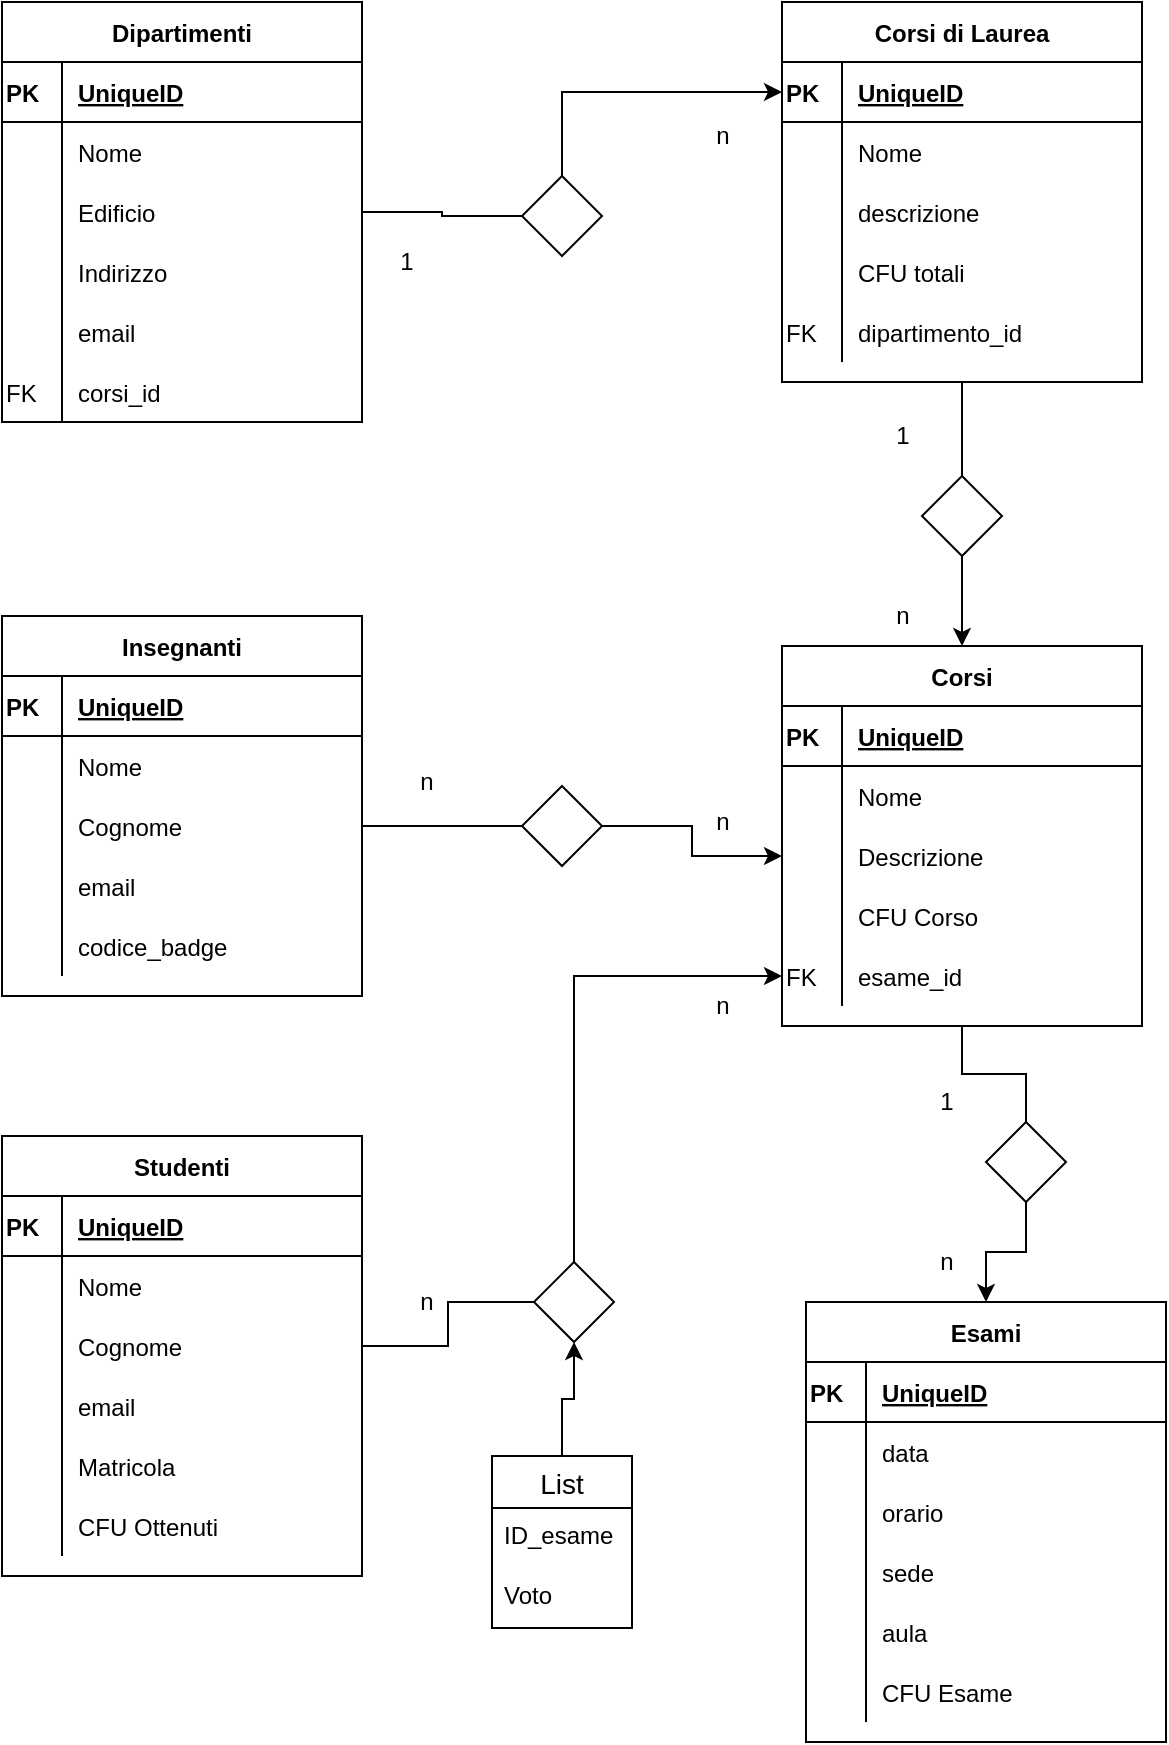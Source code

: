 <mxfile version="15.4.0" type="device"><diagram id="YPy-_Wy7DByxVDOPepWp" name="Pagina-1"><mxGraphModel dx="1422" dy="815" grid="1" gridSize="10" guides="1" tooltips="1" connect="1" arrows="1" fold="1" page="1" pageScale="1" pageWidth="827" pageHeight="1169" math="0" shadow="0"><root><mxCell id="0"/><mxCell id="1" parent="0"/><mxCell id="xw1YEnxj69pUtp722cpW-2" value="Dipartimenti" style="shape=table;startSize=30;container=1;collapsible=1;childLayout=tableLayout;fixedRows=1;rowLines=0;fontStyle=1;align=center;resizeLast=1;" parent="1" vertex="1"><mxGeometry x="128" y="160" width="180" height="210" as="geometry"/></mxCell><mxCell id="xw1YEnxj69pUtp722cpW-3" value="" style="shape=partialRectangle;collapsible=0;dropTarget=0;pointerEvents=0;fillColor=none;top=0;left=0;bottom=1;right=0;points=[[0,0.5],[1,0.5]];portConstraint=eastwest;align=left;" parent="xw1YEnxj69pUtp722cpW-2" vertex="1"><mxGeometry y="30" width="180" height="30" as="geometry"/></mxCell><mxCell id="xw1YEnxj69pUtp722cpW-4" value="PK" style="shape=partialRectangle;connectable=0;fillColor=none;top=0;left=0;bottom=0;right=0;fontStyle=1;overflow=hidden;align=left;" parent="xw1YEnxj69pUtp722cpW-3" vertex="1"><mxGeometry width="30" height="30" as="geometry"><mxRectangle width="30" height="30" as="alternateBounds"/></mxGeometry></mxCell><mxCell id="xw1YEnxj69pUtp722cpW-5" value="UniqueID" style="shape=partialRectangle;connectable=0;fillColor=none;top=0;left=0;bottom=0;right=0;align=left;spacingLeft=6;fontStyle=5;overflow=hidden;" parent="xw1YEnxj69pUtp722cpW-3" vertex="1"><mxGeometry x="30" width="150" height="30" as="geometry"><mxRectangle width="150" height="30" as="alternateBounds"/></mxGeometry></mxCell><mxCell id="xw1YEnxj69pUtp722cpW-6" value="" style="shape=partialRectangle;collapsible=0;dropTarget=0;pointerEvents=0;fillColor=none;top=0;left=0;bottom=0;right=0;points=[[0,0.5],[1,0.5]];portConstraint=eastwest;align=left;" parent="xw1YEnxj69pUtp722cpW-2" vertex="1"><mxGeometry y="60" width="180" height="30" as="geometry"/></mxCell><mxCell id="xw1YEnxj69pUtp722cpW-7" value="" style="shape=partialRectangle;connectable=0;fillColor=none;top=0;left=0;bottom=0;right=0;editable=1;overflow=hidden;align=left;" parent="xw1YEnxj69pUtp722cpW-6" vertex="1"><mxGeometry width="30" height="30" as="geometry"><mxRectangle width="30" height="30" as="alternateBounds"/></mxGeometry></mxCell><mxCell id="xw1YEnxj69pUtp722cpW-8" value="Nome" style="shape=partialRectangle;connectable=0;fillColor=none;top=0;left=0;bottom=0;right=0;align=left;spacingLeft=6;overflow=hidden;" parent="xw1YEnxj69pUtp722cpW-6" vertex="1"><mxGeometry x="30" width="150" height="30" as="geometry"><mxRectangle width="150" height="30" as="alternateBounds"/></mxGeometry></mxCell><mxCell id="xw1YEnxj69pUtp722cpW-44" style="shape=partialRectangle;collapsible=0;dropTarget=0;pointerEvents=0;fillColor=none;top=0;left=0;bottom=0;right=0;points=[[0,0.5],[1,0.5]];portConstraint=eastwest;align=left;" parent="xw1YEnxj69pUtp722cpW-2" vertex="1"><mxGeometry y="90" width="180" height="30" as="geometry"/></mxCell><mxCell id="xw1YEnxj69pUtp722cpW-45" style="shape=partialRectangle;connectable=0;fillColor=none;top=0;left=0;bottom=0;right=0;editable=1;overflow=hidden;align=left;" parent="xw1YEnxj69pUtp722cpW-44" vertex="1"><mxGeometry width="30" height="30" as="geometry"><mxRectangle width="30" height="30" as="alternateBounds"/></mxGeometry></mxCell><mxCell id="xw1YEnxj69pUtp722cpW-46" value="Edificio" style="shape=partialRectangle;connectable=0;fillColor=none;top=0;left=0;bottom=0;right=0;align=left;spacingLeft=6;overflow=hidden;" parent="xw1YEnxj69pUtp722cpW-44" vertex="1"><mxGeometry x="30" width="150" height="30" as="geometry"><mxRectangle width="150" height="30" as="alternateBounds"/></mxGeometry></mxCell><mxCell id="xw1YEnxj69pUtp722cpW-47" style="shape=partialRectangle;collapsible=0;dropTarget=0;pointerEvents=0;fillColor=none;top=0;left=0;bottom=0;right=0;points=[[0,0.5],[1,0.5]];portConstraint=eastwest;align=left;" parent="xw1YEnxj69pUtp722cpW-2" vertex="1"><mxGeometry y="120" width="180" height="30" as="geometry"/></mxCell><mxCell id="xw1YEnxj69pUtp722cpW-48" style="shape=partialRectangle;connectable=0;fillColor=none;top=0;left=0;bottom=0;right=0;editable=1;overflow=hidden;align=left;" parent="xw1YEnxj69pUtp722cpW-47" vertex="1"><mxGeometry width="30" height="30" as="geometry"><mxRectangle width="30" height="30" as="alternateBounds"/></mxGeometry></mxCell><mxCell id="xw1YEnxj69pUtp722cpW-49" value="Indirizzo" style="shape=partialRectangle;connectable=0;fillColor=none;top=0;left=0;bottom=0;right=0;align=left;spacingLeft=6;overflow=hidden;" parent="xw1YEnxj69pUtp722cpW-47" vertex="1"><mxGeometry x="30" width="150" height="30" as="geometry"><mxRectangle width="150" height="30" as="alternateBounds"/></mxGeometry></mxCell><mxCell id="xw1YEnxj69pUtp722cpW-50" style="shape=partialRectangle;collapsible=0;dropTarget=0;pointerEvents=0;fillColor=none;top=0;left=0;bottom=0;right=0;points=[[0,0.5],[1,0.5]];portConstraint=eastwest;align=left;" parent="xw1YEnxj69pUtp722cpW-2" vertex="1"><mxGeometry y="150" width="180" height="30" as="geometry"/></mxCell><mxCell id="xw1YEnxj69pUtp722cpW-51" style="shape=partialRectangle;connectable=0;fillColor=none;top=0;left=0;bottom=0;right=0;editable=1;overflow=hidden;align=left;" parent="xw1YEnxj69pUtp722cpW-50" vertex="1"><mxGeometry width="30" height="30" as="geometry"><mxRectangle width="30" height="30" as="alternateBounds"/></mxGeometry></mxCell><mxCell id="xw1YEnxj69pUtp722cpW-52" value="email" style="shape=partialRectangle;connectable=0;fillColor=none;top=0;left=0;bottom=0;right=0;align=left;spacingLeft=6;overflow=hidden;" parent="xw1YEnxj69pUtp722cpW-50" vertex="1"><mxGeometry x="30" width="150" height="30" as="geometry"><mxRectangle width="150" height="30" as="alternateBounds"/></mxGeometry></mxCell><mxCell id="78dan_Iz6kQGJAqVjfYG-10" style="shape=partialRectangle;collapsible=0;dropTarget=0;pointerEvents=0;fillColor=none;top=0;left=0;bottom=0;right=0;points=[[0,0.5],[1,0.5]];portConstraint=eastwest;align=left;" vertex="1" parent="xw1YEnxj69pUtp722cpW-2"><mxGeometry y="180" width="180" height="30" as="geometry"/></mxCell><mxCell id="78dan_Iz6kQGJAqVjfYG-11" value="FK" style="shape=partialRectangle;connectable=0;fillColor=none;top=0;left=0;bottom=0;right=0;editable=1;overflow=hidden;align=left;" vertex="1" parent="78dan_Iz6kQGJAqVjfYG-10"><mxGeometry width="30" height="30" as="geometry"><mxRectangle width="30" height="30" as="alternateBounds"/></mxGeometry></mxCell><mxCell id="78dan_Iz6kQGJAqVjfYG-12" value="corsi_id" style="shape=partialRectangle;connectable=0;fillColor=none;top=0;left=0;bottom=0;right=0;align=left;spacingLeft=6;overflow=hidden;" vertex="1" parent="78dan_Iz6kQGJAqVjfYG-10"><mxGeometry x="30" width="150" height="30" as="geometry"><mxRectangle width="150" height="30" as="alternateBounds"/></mxGeometry></mxCell><mxCell id="xw1YEnxj69pUtp722cpW-123" style="edgeStyle=orthogonalEdgeStyle;rounded=0;orthogonalLoop=1;jettySize=auto;html=1;startArrow=none;" parent="1" source="xw1YEnxj69pUtp722cpW-141" target="xw1YEnxj69pUtp722cpW-28" edge="1"><mxGeometry relative="1" as="geometry"/></mxCell><mxCell id="xw1YEnxj69pUtp722cpW-15" value="Corsi di Laurea" style="shape=table;startSize=30;container=1;collapsible=1;childLayout=tableLayout;fixedRows=1;rowLines=0;fontStyle=1;align=center;resizeLast=1;" parent="1" vertex="1"><mxGeometry x="518" y="160" width="180" height="190" as="geometry"/></mxCell><mxCell id="xw1YEnxj69pUtp722cpW-16" value="" style="shape=partialRectangle;collapsible=0;dropTarget=0;pointerEvents=0;fillColor=none;top=0;left=0;bottom=1;right=0;points=[[0,0.5],[1,0.5]];portConstraint=eastwest;align=left;" parent="xw1YEnxj69pUtp722cpW-15" vertex="1"><mxGeometry y="30" width="180" height="30" as="geometry"/></mxCell><mxCell id="xw1YEnxj69pUtp722cpW-17" value="PK" style="shape=partialRectangle;connectable=0;fillColor=none;top=0;left=0;bottom=0;right=0;fontStyle=1;overflow=hidden;align=left;" parent="xw1YEnxj69pUtp722cpW-16" vertex="1"><mxGeometry width="30" height="30" as="geometry"><mxRectangle width="30" height="30" as="alternateBounds"/></mxGeometry></mxCell><mxCell id="xw1YEnxj69pUtp722cpW-18" value="UniqueID" style="shape=partialRectangle;connectable=0;fillColor=none;top=0;left=0;bottom=0;right=0;align=left;spacingLeft=6;fontStyle=5;overflow=hidden;" parent="xw1YEnxj69pUtp722cpW-16" vertex="1"><mxGeometry x="30" width="150" height="30" as="geometry"><mxRectangle width="150" height="30" as="alternateBounds"/></mxGeometry></mxCell><mxCell id="xw1YEnxj69pUtp722cpW-19" value="" style="shape=partialRectangle;collapsible=0;dropTarget=0;pointerEvents=0;fillColor=none;top=0;left=0;bottom=0;right=0;points=[[0,0.5],[1,0.5]];portConstraint=eastwest;align=left;" parent="xw1YEnxj69pUtp722cpW-15" vertex="1"><mxGeometry y="60" width="180" height="30" as="geometry"/></mxCell><mxCell id="xw1YEnxj69pUtp722cpW-20" value="" style="shape=partialRectangle;connectable=0;fillColor=none;top=0;left=0;bottom=0;right=0;editable=1;overflow=hidden;align=left;" parent="xw1YEnxj69pUtp722cpW-19" vertex="1"><mxGeometry width="30" height="30" as="geometry"><mxRectangle width="30" height="30" as="alternateBounds"/></mxGeometry></mxCell><mxCell id="xw1YEnxj69pUtp722cpW-21" value="Nome" style="shape=partialRectangle;connectable=0;fillColor=none;top=0;left=0;bottom=0;right=0;align=left;spacingLeft=6;overflow=hidden;" parent="xw1YEnxj69pUtp722cpW-19" vertex="1"><mxGeometry x="30" width="150" height="30" as="geometry"><mxRectangle width="150" height="30" as="alternateBounds"/></mxGeometry></mxCell><mxCell id="xw1YEnxj69pUtp722cpW-22" value="" style="shape=partialRectangle;collapsible=0;dropTarget=0;pointerEvents=0;fillColor=none;top=0;left=0;bottom=0;right=0;points=[[0,0.5],[1,0.5]];portConstraint=eastwest;align=left;" parent="xw1YEnxj69pUtp722cpW-15" vertex="1"><mxGeometry y="90" width="180" height="30" as="geometry"/></mxCell><mxCell id="xw1YEnxj69pUtp722cpW-23" value="" style="shape=partialRectangle;connectable=0;fillColor=none;top=0;left=0;bottom=0;right=0;editable=1;overflow=hidden;align=left;" parent="xw1YEnxj69pUtp722cpW-22" vertex="1"><mxGeometry width="30" height="30" as="geometry"><mxRectangle width="30" height="30" as="alternateBounds"/></mxGeometry></mxCell><mxCell id="xw1YEnxj69pUtp722cpW-24" value="descrizione" style="shape=partialRectangle;connectable=0;fillColor=none;top=0;left=0;bottom=0;right=0;align=left;spacingLeft=6;overflow=hidden;" parent="xw1YEnxj69pUtp722cpW-22" vertex="1"><mxGeometry x="30" width="150" height="30" as="geometry"><mxRectangle width="150" height="30" as="alternateBounds"/></mxGeometry></mxCell><mxCell id="xw1YEnxj69pUtp722cpW-25" value="" style="shape=partialRectangle;collapsible=0;dropTarget=0;pointerEvents=0;fillColor=none;top=0;left=0;bottom=0;right=0;points=[[0,0.5],[1,0.5]];portConstraint=eastwest;align=left;" parent="xw1YEnxj69pUtp722cpW-15" vertex="1"><mxGeometry y="120" width="180" height="30" as="geometry"/></mxCell><mxCell id="xw1YEnxj69pUtp722cpW-26" value="" style="shape=partialRectangle;connectable=0;fillColor=none;top=0;left=0;bottom=0;right=0;editable=1;overflow=hidden;align=left;" parent="xw1YEnxj69pUtp722cpW-25" vertex="1"><mxGeometry width="30" height="30" as="geometry"><mxRectangle width="30" height="30" as="alternateBounds"/></mxGeometry></mxCell><mxCell id="xw1YEnxj69pUtp722cpW-27" value="CFU totali" style="shape=partialRectangle;connectable=0;fillColor=none;top=0;left=0;bottom=0;right=0;align=left;spacingLeft=6;overflow=hidden;" parent="xw1YEnxj69pUtp722cpW-25" vertex="1"><mxGeometry x="30" width="150" height="30" as="geometry"><mxRectangle width="150" height="30" as="alternateBounds"/></mxGeometry></mxCell><mxCell id="78dan_Iz6kQGJAqVjfYG-4" style="shape=partialRectangle;collapsible=0;dropTarget=0;pointerEvents=0;fillColor=none;top=0;left=0;bottom=0;right=0;points=[[0,0.5],[1,0.5]];portConstraint=eastwest;align=left;" vertex="1" parent="xw1YEnxj69pUtp722cpW-15"><mxGeometry y="150" width="180" height="30" as="geometry"/></mxCell><mxCell id="78dan_Iz6kQGJAqVjfYG-5" value="FK" style="shape=partialRectangle;connectable=0;fillColor=none;top=0;left=0;bottom=0;right=0;editable=1;overflow=hidden;align=left;" vertex="1" parent="78dan_Iz6kQGJAqVjfYG-4"><mxGeometry width="30" height="30" as="geometry"><mxRectangle width="30" height="30" as="alternateBounds"/></mxGeometry></mxCell><mxCell id="78dan_Iz6kQGJAqVjfYG-6" value="dipartimento_id" style="shape=partialRectangle;connectable=0;fillColor=none;top=0;left=0;bottom=0;right=0;align=left;spacingLeft=6;overflow=hidden;" vertex="1" parent="78dan_Iz6kQGJAqVjfYG-4"><mxGeometry x="30" width="150" height="30" as="geometry"><mxRectangle width="150" height="30" as="alternateBounds"/></mxGeometry></mxCell><mxCell id="xw1YEnxj69pUtp722cpW-135" style="edgeStyle=orthogonalEdgeStyle;rounded=0;orthogonalLoop=1;jettySize=auto;html=1;entryX=0.5;entryY=0;entryDx=0;entryDy=0;startArrow=none;" parent="1" source="xw1YEnxj69pUtp722cpW-153" target="xw1YEnxj69pUtp722cpW-69" edge="1"><mxGeometry relative="1" as="geometry"/></mxCell><mxCell id="xw1YEnxj69pUtp722cpW-28" value="Corsi" style="shape=table;startSize=30;container=1;collapsible=1;childLayout=tableLayout;fixedRows=1;rowLines=0;fontStyle=1;align=center;resizeLast=1;" parent="1" vertex="1"><mxGeometry x="518" y="482" width="180" height="190" as="geometry"/></mxCell><mxCell id="xw1YEnxj69pUtp722cpW-29" value="" style="shape=partialRectangle;collapsible=0;dropTarget=0;pointerEvents=0;fillColor=none;top=0;left=0;bottom=1;right=0;points=[[0,0.5],[1,0.5]];portConstraint=eastwest;align=left;" parent="xw1YEnxj69pUtp722cpW-28" vertex="1"><mxGeometry y="30" width="180" height="30" as="geometry"/></mxCell><mxCell id="xw1YEnxj69pUtp722cpW-30" value="PK" style="shape=partialRectangle;connectable=0;fillColor=none;top=0;left=0;bottom=0;right=0;fontStyle=1;overflow=hidden;align=left;" parent="xw1YEnxj69pUtp722cpW-29" vertex="1"><mxGeometry width="30" height="30" as="geometry"><mxRectangle width="30" height="30" as="alternateBounds"/></mxGeometry></mxCell><mxCell id="xw1YEnxj69pUtp722cpW-31" value="UniqueID" style="shape=partialRectangle;connectable=0;fillColor=none;top=0;left=0;bottom=0;right=0;align=left;spacingLeft=6;fontStyle=5;overflow=hidden;" parent="xw1YEnxj69pUtp722cpW-29" vertex="1"><mxGeometry x="30" width="150" height="30" as="geometry"><mxRectangle width="150" height="30" as="alternateBounds"/></mxGeometry></mxCell><mxCell id="xw1YEnxj69pUtp722cpW-32" value="" style="shape=partialRectangle;collapsible=0;dropTarget=0;pointerEvents=0;fillColor=none;top=0;left=0;bottom=0;right=0;points=[[0,0.5],[1,0.5]];portConstraint=eastwest;align=left;" parent="xw1YEnxj69pUtp722cpW-28" vertex="1"><mxGeometry y="60" width="180" height="30" as="geometry"/></mxCell><mxCell id="xw1YEnxj69pUtp722cpW-33" value="" style="shape=partialRectangle;connectable=0;fillColor=none;top=0;left=0;bottom=0;right=0;editable=1;overflow=hidden;align=left;" parent="xw1YEnxj69pUtp722cpW-32" vertex="1"><mxGeometry width="30" height="30" as="geometry"><mxRectangle width="30" height="30" as="alternateBounds"/></mxGeometry></mxCell><mxCell id="xw1YEnxj69pUtp722cpW-34" value="Nome" style="shape=partialRectangle;connectable=0;fillColor=none;top=0;left=0;bottom=0;right=0;align=left;spacingLeft=6;overflow=hidden;" parent="xw1YEnxj69pUtp722cpW-32" vertex="1"><mxGeometry x="30" width="150" height="30" as="geometry"><mxRectangle width="150" height="30" as="alternateBounds"/></mxGeometry></mxCell><mxCell id="xw1YEnxj69pUtp722cpW-35" value="" style="shape=partialRectangle;collapsible=0;dropTarget=0;pointerEvents=0;fillColor=none;top=0;left=0;bottom=0;right=0;points=[[0,0.5],[1,0.5]];portConstraint=eastwest;align=left;" parent="xw1YEnxj69pUtp722cpW-28" vertex="1"><mxGeometry y="90" width="180" height="30" as="geometry"/></mxCell><mxCell id="xw1YEnxj69pUtp722cpW-36" value="" style="shape=partialRectangle;connectable=0;fillColor=none;top=0;left=0;bottom=0;right=0;editable=1;overflow=hidden;align=left;" parent="xw1YEnxj69pUtp722cpW-35" vertex="1"><mxGeometry width="30" height="30" as="geometry"><mxRectangle width="30" height="30" as="alternateBounds"/></mxGeometry></mxCell><mxCell id="xw1YEnxj69pUtp722cpW-37" value="Descrizione" style="shape=partialRectangle;connectable=0;fillColor=none;top=0;left=0;bottom=0;right=0;align=left;spacingLeft=6;overflow=hidden;" parent="xw1YEnxj69pUtp722cpW-35" vertex="1"><mxGeometry x="30" width="150" height="30" as="geometry"><mxRectangle width="150" height="30" as="alternateBounds"/></mxGeometry></mxCell><mxCell id="xw1YEnxj69pUtp722cpW-38" value="" style="shape=partialRectangle;collapsible=0;dropTarget=0;pointerEvents=0;fillColor=none;top=0;left=0;bottom=0;right=0;points=[[0,0.5],[1,0.5]];portConstraint=eastwest;align=left;" parent="xw1YEnxj69pUtp722cpW-28" vertex="1"><mxGeometry y="120" width="180" height="30" as="geometry"/></mxCell><mxCell id="xw1YEnxj69pUtp722cpW-39" value="" style="shape=partialRectangle;connectable=0;fillColor=none;top=0;left=0;bottom=0;right=0;editable=1;overflow=hidden;align=left;" parent="xw1YEnxj69pUtp722cpW-38" vertex="1"><mxGeometry width="30" height="30" as="geometry"><mxRectangle width="30" height="30" as="alternateBounds"/></mxGeometry></mxCell><mxCell id="xw1YEnxj69pUtp722cpW-40" value="CFU Corso" style="shape=partialRectangle;connectable=0;fillColor=none;top=0;left=0;bottom=0;right=0;align=left;spacingLeft=6;overflow=hidden;" parent="xw1YEnxj69pUtp722cpW-38" vertex="1"><mxGeometry x="30" width="150" height="30" as="geometry"><mxRectangle width="150" height="30" as="alternateBounds"/></mxGeometry></mxCell><mxCell id="78dan_Iz6kQGJAqVjfYG-7" style="shape=partialRectangle;collapsible=0;dropTarget=0;pointerEvents=0;fillColor=none;top=0;left=0;bottom=0;right=0;points=[[0,0.5],[1,0.5]];portConstraint=eastwest;align=left;" vertex="1" parent="xw1YEnxj69pUtp722cpW-28"><mxGeometry y="150" width="180" height="30" as="geometry"/></mxCell><mxCell id="78dan_Iz6kQGJAqVjfYG-8" value="FK" style="shape=partialRectangle;connectable=0;fillColor=none;top=0;left=0;bottom=0;right=0;editable=1;overflow=hidden;align=left;" vertex="1" parent="78dan_Iz6kQGJAqVjfYG-7"><mxGeometry width="30" height="30" as="geometry"><mxRectangle width="30" height="30" as="alternateBounds"/></mxGeometry></mxCell><mxCell id="78dan_Iz6kQGJAqVjfYG-9" value="esame_id" style="shape=partialRectangle;connectable=0;fillColor=none;top=0;left=0;bottom=0;right=0;align=left;spacingLeft=6;overflow=hidden;" vertex="1" parent="78dan_Iz6kQGJAqVjfYG-7"><mxGeometry x="30" width="150" height="30" as="geometry"><mxRectangle width="150" height="30" as="alternateBounds"/></mxGeometry></mxCell><mxCell id="xw1YEnxj69pUtp722cpW-53" value="Insegnanti" style="shape=table;startSize=30;container=1;collapsible=1;childLayout=tableLayout;fixedRows=1;rowLines=0;fontStyle=1;align=center;resizeLast=1;" parent="1" vertex="1"><mxGeometry x="128" y="467" width="180" height="190" as="geometry"/></mxCell><mxCell id="xw1YEnxj69pUtp722cpW-54" value="" style="shape=partialRectangle;collapsible=0;dropTarget=0;pointerEvents=0;fillColor=none;top=0;left=0;bottom=1;right=0;points=[[0,0.5],[1,0.5]];portConstraint=eastwest;align=left;" parent="xw1YEnxj69pUtp722cpW-53" vertex="1"><mxGeometry y="30" width="180" height="30" as="geometry"/></mxCell><mxCell id="xw1YEnxj69pUtp722cpW-55" value="PK" style="shape=partialRectangle;connectable=0;fillColor=none;top=0;left=0;bottom=0;right=0;fontStyle=1;overflow=hidden;align=left;" parent="xw1YEnxj69pUtp722cpW-54" vertex="1"><mxGeometry width="30" height="30" as="geometry"><mxRectangle width="30" height="30" as="alternateBounds"/></mxGeometry></mxCell><mxCell id="xw1YEnxj69pUtp722cpW-56" value="UniqueID" style="shape=partialRectangle;connectable=0;fillColor=none;top=0;left=0;bottom=0;right=0;align=left;spacingLeft=6;fontStyle=5;overflow=hidden;" parent="xw1YEnxj69pUtp722cpW-54" vertex="1"><mxGeometry x="30" width="150" height="30" as="geometry"><mxRectangle width="150" height="30" as="alternateBounds"/></mxGeometry></mxCell><mxCell id="xw1YEnxj69pUtp722cpW-57" value="" style="shape=partialRectangle;collapsible=0;dropTarget=0;pointerEvents=0;fillColor=none;top=0;left=0;bottom=0;right=0;points=[[0,0.5],[1,0.5]];portConstraint=eastwest;align=left;" parent="xw1YEnxj69pUtp722cpW-53" vertex="1"><mxGeometry y="60" width="180" height="30" as="geometry"/></mxCell><mxCell id="xw1YEnxj69pUtp722cpW-58" value="" style="shape=partialRectangle;connectable=0;fillColor=none;top=0;left=0;bottom=0;right=0;editable=1;overflow=hidden;align=left;" parent="xw1YEnxj69pUtp722cpW-57" vertex="1"><mxGeometry width="30" height="30" as="geometry"><mxRectangle width="30" height="30" as="alternateBounds"/></mxGeometry></mxCell><mxCell id="xw1YEnxj69pUtp722cpW-59" value="Nome" style="shape=partialRectangle;connectable=0;fillColor=none;top=0;left=0;bottom=0;right=0;align=left;spacingLeft=6;overflow=hidden;" parent="xw1YEnxj69pUtp722cpW-57" vertex="1"><mxGeometry x="30" width="150" height="30" as="geometry"><mxRectangle width="150" height="30" as="alternateBounds"/></mxGeometry></mxCell><mxCell id="xw1YEnxj69pUtp722cpW-60" value="" style="shape=partialRectangle;collapsible=0;dropTarget=0;pointerEvents=0;fillColor=none;top=0;left=0;bottom=0;right=0;points=[[0,0.5],[1,0.5]];portConstraint=eastwest;align=left;" parent="xw1YEnxj69pUtp722cpW-53" vertex="1"><mxGeometry y="90" width="180" height="30" as="geometry"/></mxCell><mxCell id="xw1YEnxj69pUtp722cpW-61" value="" style="shape=partialRectangle;connectable=0;fillColor=none;top=0;left=0;bottom=0;right=0;editable=1;overflow=hidden;align=left;" parent="xw1YEnxj69pUtp722cpW-60" vertex="1"><mxGeometry width="30" height="30" as="geometry"><mxRectangle width="30" height="30" as="alternateBounds"/></mxGeometry></mxCell><mxCell id="xw1YEnxj69pUtp722cpW-62" value="Cognome" style="shape=partialRectangle;connectable=0;fillColor=none;top=0;left=0;bottom=0;right=0;align=left;spacingLeft=6;overflow=hidden;" parent="xw1YEnxj69pUtp722cpW-60" vertex="1"><mxGeometry x="30" width="150" height="30" as="geometry"><mxRectangle width="150" height="30" as="alternateBounds"/></mxGeometry></mxCell><mxCell id="xw1YEnxj69pUtp722cpW-66" style="shape=partialRectangle;collapsible=0;dropTarget=0;pointerEvents=0;fillColor=none;top=0;left=0;bottom=0;right=0;points=[[0,0.5],[1,0.5]];portConstraint=eastwest;align=left;" parent="xw1YEnxj69pUtp722cpW-53" vertex="1"><mxGeometry y="120" width="180" height="30" as="geometry"/></mxCell><mxCell id="xw1YEnxj69pUtp722cpW-67" style="shape=partialRectangle;connectable=0;fillColor=none;top=0;left=0;bottom=0;right=0;editable=1;overflow=hidden;align=left;" parent="xw1YEnxj69pUtp722cpW-66" vertex="1"><mxGeometry width="30" height="30" as="geometry"><mxRectangle width="30" height="30" as="alternateBounds"/></mxGeometry></mxCell><mxCell id="xw1YEnxj69pUtp722cpW-68" value="email" style="shape=partialRectangle;connectable=0;fillColor=none;top=0;left=0;bottom=0;right=0;align=left;spacingLeft=6;overflow=hidden;" parent="xw1YEnxj69pUtp722cpW-66" vertex="1"><mxGeometry x="30" width="150" height="30" as="geometry"><mxRectangle width="150" height="30" as="alternateBounds"/></mxGeometry></mxCell><mxCell id="xw1YEnxj69pUtp722cpW-63" value="" style="shape=partialRectangle;collapsible=0;dropTarget=0;pointerEvents=0;fillColor=none;top=0;left=0;bottom=0;right=0;points=[[0,0.5],[1,0.5]];portConstraint=eastwest;align=left;" parent="xw1YEnxj69pUtp722cpW-53" vertex="1"><mxGeometry y="150" width="180" height="30" as="geometry"/></mxCell><mxCell id="xw1YEnxj69pUtp722cpW-64" value="" style="shape=partialRectangle;connectable=0;fillColor=none;top=0;left=0;bottom=0;right=0;editable=1;overflow=hidden;align=left;" parent="xw1YEnxj69pUtp722cpW-63" vertex="1"><mxGeometry width="30" height="30" as="geometry"><mxRectangle width="30" height="30" as="alternateBounds"/></mxGeometry></mxCell><mxCell id="xw1YEnxj69pUtp722cpW-65" value="codice_badge" style="shape=partialRectangle;connectable=0;fillColor=none;top=0;left=0;bottom=0;right=0;align=left;spacingLeft=6;overflow=hidden;" parent="xw1YEnxj69pUtp722cpW-63" vertex="1"><mxGeometry x="30" width="150" height="30" as="geometry"><mxRectangle width="150" height="30" as="alternateBounds"/></mxGeometry></mxCell><mxCell id="xw1YEnxj69pUtp722cpW-69" value="Esami" style="shape=table;startSize=30;container=1;collapsible=1;childLayout=tableLayout;fixedRows=1;rowLines=0;fontStyle=1;align=center;resizeLast=1;" parent="1" vertex="1"><mxGeometry x="530" y="810" width="180" height="220" as="geometry"/></mxCell><mxCell id="xw1YEnxj69pUtp722cpW-70" value="" style="shape=partialRectangle;collapsible=0;dropTarget=0;pointerEvents=0;fillColor=none;top=0;left=0;bottom=1;right=0;points=[[0,0.5],[1,0.5]];portConstraint=eastwest;align=left;" parent="xw1YEnxj69pUtp722cpW-69" vertex="1"><mxGeometry y="30" width="180" height="30" as="geometry"/></mxCell><mxCell id="xw1YEnxj69pUtp722cpW-71" value="PK" style="shape=partialRectangle;connectable=0;fillColor=none;top=0;left=0;bottom=0;right=0;fontStyle=1;overflow=hidden;align=left;" parent="xw1YEnxj69pUtp722cpW-70" vertex="1"><mxGeometry width="30" height="30" as="geometry"><mxRectangle width="30" height="30" as="alternateBounds"/></mxGeometry></mxCell><mxCell id="xw1YEnxj69pUtp722cpW-72" value="UniqueID" style="shape=partialRectangle;connectable=0;fillColor=none;top=0;left=0;bottom=0;right=0;align=left;spacingLeft=6;fontStyle=5;overflow=hidden;" parent="xw1YEnxj69pUtp722cpW-70" vertex="1"><mxGeometry x="30" width="150" height="30" as="geometry"><mxRectangle width="150" height="30" as="alternateBounds"/></mxGeometry></mxCell><mxCell id="xw1YEnxj69pUtp722cpW-73" value="" style="shape=partialRectangle;collapsible=0;dropTarget=0;pointerEvents=0;fillColor=none;top=0;left=0;bottom=0;right=0;points=[[0,0.5],[1,0.5]];portConstraint=eastwest;align=left;" parent="xw1YEnxj69pUtp722cpW-69" vertex="1"><mxGeometry y="60" width="180" height="30" as="geometry"/></mxCell><mxCell id="xw1YEnxj69pUtp722cpW-74" value="" style="shape=partialRectangle;connectable=0;fillColor=none;top=0;left=0;bottom=0;right=0;editable=1;overflow=hidden;align=left;" parent="xw1YEnxj69pUtp722cpW-73" vertex="1"><mxGeometry width="30" height="30" as="geometry"><mxRectangle width="30" height="30" as="alternateBounds"/></mxGeometry></mxCell><mxCell id="xw1YEnxj69pUtp722cpW-75" value="data" style="shape=partialRectangle;connectable=0;fillColor=none;top=0;left=0;bottom=0;right=0;align=left;spacingLeft=6;overflow=hidden;" parent="xw1YEnxj69pUtp722cpW-73" vertex="1"><mxGeometry x="30" width="150" height="30" as="geometry"><mxRectangle width="150" height="30" as="alternateBounds"/></mxGeometry></mxCell><mxCell id="xw1YEnxj69pUtp722cpW-76" value="" style="shape=partialRectangle;collapsible=0;dropTarget=0;pointerEvents=0;fillColor=none;top=0;left=0;bottom=0;right=0;points=[[0,0.5],[1,0.5]];portConstraint=eastwest;align=left;" parent="xw1YEnxj69pUtp722cpW-69" vertex="1"><mxGeometry y="90" width="180" height="30" as="geometry"/></mxCell><mxCell id="xw1YEnxj69pUtp722cpW-77" value="" style="shape=partialRectangle;connectable=0;fillColor=none;top=0;left=0;bottom=0;right=0;editable=1;overflow=hidden;align=left;" parent="xw1YEnxj69pUtp722cpW-76" vertex="1"><mxGeometry width="30" height="30" as="geometry"><mxRectangle width="30" height="30" as="alternateBounds"/></mxGeometry></mxCell><mxCell id="xw1YEnxj69pUtp722cpW-78" value="orario" style="shape=partialRectangle;connectable=0;fillColor=none;top=0;left=0;bottom=0;right=0;align=left;spacingLeft=6;overflow=hidden;" parent="xw1YEnxj69pUtp722cpW-76" vertex="1"><mxGeometry x="30" width="150" height="30" as="geometry"><mxRectangle width="150" height="30" as="alternateBounds"/></mxGeometry></mxCell><mxCell id="xw1YEnxj69pUtp722cpW-79" value="" style="shape=partialRectangle;collapsible=0;dropTarget=0;pointerEvents=0;fillColor=none;top=0;left=0;bottom=0;right=0;points=[[0,0.5],[1,0.5]];portConstraint=eastwest;align=left;" parent="xw1YEnxj69pUtp722cpW-69" vertex="1"><mxGeometry y="120" width="180" height="30" as="geometry"/></mxCell><mxCell id="xw1YEnxj69pUtp722cpW-80" value="" style="shape=partialRectangle;connectable=0;fillColor=none;top=0;left=0;bottom=0;right=0;editable=1;overflow=hidden;align=left;" parent="xw1YEnxj69pUtp722cpW-79" vertex="1"><mxGeometry width="30" height="30" as="geometry"><mxRectangle width="30" height="30" as="alternateBounds"/></mxGeometry></mxCell><mxCell id="xw1YEnxj69pUtp722cpW-81" value="sede" style="shape=partialRectangle;connectable=0;fillColor=none;top=0;left=0;bottom=0;right=0;align=left;spacingLeft=6;overflow=hidden;" parent="xw1YEnxj69pUtp722cpW-79" vertex="1"><mxGeometry x="30" width="150" height="30" as="geometry"><mxRectangle width="150" height="30" as="alternateBounds"/></mxGeometry></mxCell><mxCell id="xw1YEnxj69pUtp722cpW-82" style="shape=partialRectangle;collapsible=0;dropTarget=0;pointerEvents=0;fillColor=none;top=0;left=0;bottom=0;right=0;points=[[0,0.5],[1,0.5]];portConstraint=eastwest;align=left;" parent="xw1YEnxj69pUtp722cpW-69" vertex="1"><mxGeometry y="150" width="180" height="30" as="geometry"/></mxCell><mxCell id="xw1YEnxj69pUtp722cpW-83" style="shape=partialRectangle;connectable=0;fillColor=none;top=0;left=0;bottom=0;right=0;editable=1;overflow=hidden;align=left;" parent="xw1YEnxj69pUtp722cpW-82" vertex="1"><mxGeometry width="30" height="30" as="geometry"><mxRectangle width="30" height="30" as="alternateBounds"/></mxGeometry></mxCell><mxCell id="xw1YEnxj69pUtp722cpW-84" value="aula" style="shape=partialRectangle;connectable=0;fillColor=none;top=0;left=0;bottom=0;right=0;align=left;spacingLeft=6;overflow=hidden;" parent="xw1YEnxj69pUtp722cpW-82" vertex="1"><mxGeometry x="30" width="150" height="30" as="geometry"><mxRectangle width="150" height="30" as="alternateBounds"/></mxGeometry></mxCell><mxCell id="xw1YEnxj69pUtp722cpW-85" style="shape=partialRectangle;collapsible=0;dropTarget=0;pointerEvents=0;fillColor=none;top=0;left=0;bottom=0;right=0;points=[[0,0.5],[1,0.5]];portConstraint=eastwest;align=left;" parent="xw1YEnxj69pUtp722cpW-69" vertex="1"><mxGeometry y="180" width="180" height="30" as="geometry"/></mxCell><mxCell id="xw1YEnxj69pUtp722cpW-86" style="shape=partialRectangle;connectable=0;fillColor=none;top=0;left=0;bottom=0;right=0;editable=1;overflow=hidden;align=left;" parent="xw1YEnxj69pUtp722cpW-85" vertex="1"><mxGeometry width="30" height="30" as="geometry"><mxRectangle width="30" height="30" as="alternateBounds"/></mxGeometry></mxCell><mxCell id="xw1YEnxj69pUtp722cpW-87" value="CFU Esame" style="shape=partialRectangle;connectable=0;fillColor=none;top=0;left=0;bottom=0;right=0;align=left;spacingLeft=6;overflow=hidden;" parent="xw1YEnxj69pUtp722cpW-85" vertex="1"><mxGeometry x="30" width="150" height="30" as="geometry"><mxRectangle width="150" height="30" as="alternateBounds"/></mxGeometry></mxCell><mxCell id="xw1YEnxj69pUtp722cpW-88" value="Studenti" style="shape=table;startSize=30;container=1;collapsible=1;childLayout=tableLayout;fixedRows=1;rowLines=0;fontStyle=1;align=center;resizeLast=1;" parent="1" vertex="1"><mxGeometry x="128" y="727" width="180" height="220" as="geometry"/></mxCell><mxCell id="xw1YEnxj69pUtp722cpW-89" value="" style="shape=partialRectangle;collapsible=0;dropTarget=0;pointerEvents=0;fillColor=none;top=0;left=0;bottom=1;right=0;points=[[0,0.5],[1,0.5]];portConstraint=eastwest;align=left;" parent="xw1YEnxj69pUtp722cpW-88" vertex="1"><mxGeometry y="30" width="180" height="30" as="geometry"/></mxCell><mxCell id="xw1YEnxj69pUtp722cpW-90" value="PK" style="shape=partialRectangle;connectable=0;fillColor=none;top=0;left=0;bottom=0;right=0;fontStyle=1;overflow=hidden;align=left;" parent="xw1YEnxj69pUtp722cpW-89" vertex="1"><mxGeometry width="30" height="30" as="geometry"><mxRectangle width="30" height="30" as="alternateBounds"/></mxGeometry></mxCell><mxCell id="xw1YEnxj69pUtp722cpW-91" value="UniqueID" style="shape=partialRectangle;connectable=0;fillColor=none;top=0;left=0;bottom=0;right=0;align=left;spacingLeft=6;fontStyle=5;overflow=hidden;" parent="xw1YEnxj69pUtp722cpW-89" vertex="1"><mxGeometry x="30" width="150" height="30" as="geometry"><mxRectangle width="150" height="30" as="alternateBounds"/></mxGeometry></mxCell><mxCell id="xw1YEnxj69pUtp722cpW-92" value="" style="shape=partialRectangle;collapsible=0;dropTarget=0;pointerEvents=0;fillColor=none;top=0;left=0;bottom=0;right=0;points=[[0,0.5],[1,0.5]];portConstraint=eastwest;align=left;" parent="xw1YEnxj69pUtp722cpW-88" vertex="1"><mxGeometry y="60" width="180" height="30" as="geometry"/></mxCell><mxCell id="xw1YEnxj69pUtp722cpW-93" value="" style="shape=partialRectangle;connectable=0;fillColor=none;top=0;left=0;bottom=0;right=0;editable=1;overflow=hidden;align=left;" parent="xw1YEnxj69pUtp722cpW-92" vertex="1"><mxGeometry width="30" height="30" as="geometry"><mxRectangle width="30" height="30" as="alternateBounds"/></mxGeometry></mxCell><mxCell id="xw1YEnxj69pUtp722cpW-94" value="Nome" style="shape=partialRectangle;connectable=0;fillColor=none;top=0;left=0;bottom=0;right=0;align=left;spacingLeft=6;overflow=hidden;" parent="xw1YEnxj69pUtp722cpW-92" vertex="1"><mxGeometry x="30" width="150" height="30" as="geometry"><mxRectangle width="150" height="30" as="alternateBounds"/></mxGeometry></mxCell><mxCell id="xw1YEnxj69pUtp722cpW-95" value="" style="shape=partialRectangle;collapsible=0;dropTarget=0;pointerEvents=0;fillColor=none;top=0;left=0;bottom=0;right=0;points=[[0,0.5],[1,0.5]];portConstraint=eastwest;align=left;" parent="xw1YEnxj69pUtp722cpW-88" vertex="1"><mxGeometry y="90" width="180" height="30" as="geometry"/></mxCell><mxCell id="xw1YEnxj69pUtp722cpW-96" value="" style="shape=partialRectangle;connectable=0;fillColor=none;top=0;left=0;bottom=0;right=0;editable=1;overflow=hidden;align=left;" parent="xw1YEnxj69pUtp722cpW-95" vertex="1"><mxGeometry width="30" height="30" as="geometry"><mxRectangle width="30" height="30" as="alternateBounds"/></mxGeometry></mxCell><mxCell id="xw1YEnxj69pUtp722cpW-97" value="Cognome" style="shape=partialRectangle;connectable=0;fillColor=none;top=0;left=0;bottom=0;right=0;align=left;spacingLeft=6;overflow=hidden;" parent="xw1YEnxj69pUtp722cpW-95" vertex="1"><mxGeometry x="30" width="150" height="30" as="geometry"><mxRectangle width="150" height="30" as="alternateBounds"/></mxGeometry></mxCell><mxCell id="xw1YEnxj69pUtp722cpW-98" style="shape=partialRectangle;collapsible=0;dropTarget=0;pointerEvents=0;fillColor=none;top=0;left=0;bottom=0;right=0;points=[[0,0.5],[1,0.5]];portConstraint=eastwest;align=left;" parent="xw1YEnxj69pUtp722cpW-88" vertex="1"><mxGeometry y="120" width="180" height="30" as="geometry"/></mxCell><mxCell id="xw1YEnxj69pUtp722cpW-99" style="shape=partialRectangle;connectable=0;fillColor=none;top=0;left=0;bottom=0;right=0;editable=1;overflow=hidden;align=left;" parent="xw1YEnxj69pUtp722cpW-98" vertex="1"><mxGeometry width="30" height="30" as="geometry"><mxRectangle width="30" height="30" as="alternateBounds"/></mxGeometry></mxCell><mxCell id="xw1YEnxj69pUtp722cpW-100" value="email" style="shape=partialRectangle;connectable=0;fillColor=none;top=0;left=0;bottom=0;right=0;align=left;spacingLeft=6;overflow=hidden;" parent="xw1YEnxj69pUtp722cpW-98" vertex="1"><mxGeometry x="30" width="150" height="30" as="geometry"><mxRectangle width="150" height="30" as="alternateBounds"/></mxGeometry></mxCell><mxCell id="xw1YEnxj69pUtp722cpW-101" value="" style="shape=partialRectangle;collapsible=0;dropTarget=0;pointerEvents=0;fillColor=none;top=0;left=0;bottom=0;right=0;points=[[0,0.5],[1,0.5]];portConstraint=eastwest;align=left;" parent="xw1YEnxj69pUtp722cpW-88" vertex="1"><mxGeometry y="150" width="180" height="30" as="geometry"/></mxCell><mxCell id="xw1YEnxj69pUtp722cpW-102" value="" style="shape=partialRectangle;connectable=0;fillColor=none;top=0;left=0;bottom=0;right=0;editable=1;overflow=hidden;align=left;" parent="xw1YEnxj69pUtp722cpW-101" vertex="1"><mxGeometry width="30" height="30" as="geometry"><mxRectangle width="30" height="30" as="alternateBounds"/></mxGeometry></mxCell><mxCell id="xw1YEnxj69pUtp722cpW-103" value="Matricola" style="shape=partialRectangle;connectable=0;fillColor=none;top=0;left=0;bottom=0;right=0;align=left;spacingLeft=6;overflow=hidden;" parent="xw1YEnxj69pUtp722cpW-101" vertex="1"><mxGeometry x="30" width="150" height="30" as="geometry"><mxRectangle width="150" height="30" as="alternateBounds"/></mxGeometry></mxCell><mxCell id="xw1YEnxj69pUtp722cpW-132" style="shape=partialRectangle;collapsible=0;dropTarget=0;pointerEvents=0;fillColor=none;top=0;left=0;bottom=0;right=0;points=[[0,0.5],[1,0.5]];portConstraint=eastwest;align=left;" parent="xw1YEnxj69pUtp722cpW-88" vertex="1"><mxGeometry y="180" width="180" height="30" as="geometry"/></mxCell><mxCell id="xw1YEnxj69pUtp722cpW-133" style="shape=partialRectangle;connectable=0;fillColor=none;top=0;left=0;bottom=0;right=0;editable=1;overflow=hidden;align=left;" parent="xw1YEnxj69pUtp722cpW-132" vertex="1"><mxGeometry width="30" height="30" as="geometry"><mxRectangle width="30" height="30" as="alternateBounds"/></mxGeometry></mxCell><mxCell id="xw1YEnxj69pUtp722cpW-134" value="CFU Ottenuti" style="shape=partialRectangle;connectable=0;fillColor=none;top=0;left=0;bottom=0;right=0;align=left;spacingLeft=6;overflow=hidden;" parent="xw1YEnxj69pUtp722cpW-132" vertex="1"><mxGeometry x="30" width="150" height="30" as="geometry"><mxRectangle width="150" height="30" as="alternateBounds"/></mxGeometry></mxCell><mxCell id="xw1YEnxj69pUtp722cpW-121" style="edgeStyle=orthogonalEdgeStyle;rounded=0;orthogonalLoop=1;jettySize=auto;html=1;startArrow=none;" parent="1" source="xw1YEnxj69pUtp722cpW-139" target="xw1YEnxj69pUtp722cpW-16" edge="1"><mxGeometry relative="1" as="geometry"/></mxCell><mxCell id="xw1YEnxj69pUtp722cpW-139" value="" style="rhombus;whiteSpace=wrap;html=1;align=left;" parent="1" vertex="1"><mxGeometry x="388" y="247" width="40" height="40" as="geometry"/></mxCell><mxCell id="xw1YEnxj69pUtp722cpW-140" value="" style="edgeStyle=orthogonalEdgeStyle;rounded=0;orthogonalLoop=1;jettySize=auto;html=1;endArrow=none;" parent="1" source="xw1YEnxj69pUtp722cpW-44" target="xw1YEnxj69pUtp722cpW-139" edge="1"><mxGeometry relative="1" as="geometry"><mxPoint x="308" y="302.0" as="sourcePoint"/><mxPoint x="518" y="242.0" as="targetPoint"/></mxGeometry></mxCell><mxCell id="xw1YEnxj69pUtp722cpW-141" value="" style="rhombus;whiteSpace=wrap;html=1;align=left;" parent="1" vertex="1"><mxGeometry x="588" y="397" width="40" height="40" as="geometry"/></mxCell><mxCell id="xw1YEnxj69pUtp722cpW-142" value="" style="edgeStyle=orthogonalEdgeStyle;rounded=0;orthogonalLoop=1;jettySize=auto;html=1;endArrow=none;" parent="1" source="xw1YEnxj69pUtp722cpW-15" target="xw1YEnxj69pUtp722cpW-141" edge="1"><mxGeometry relative="1" as="geometry"><mxPoint x="608" y="357" as="sourcePoint"/><mxPoint x="608" y="482" as="targetPoint"/></mxGeometry></mxCell><mxCell id="xw1YEnxj69pUtp722cpW-143" value="1" style="text;html=1;align=center;verticalAlign=middle;resizable=0;points=[];autosize=1;strokeColor=none;fillColor=none;" parent="1" vertex="1"><mxGeometry x="320" y="280" width="20" height="20" as="geometry"/></mxCell><mxCell id="xw1YEnxj69pUtp722cpW-144" value="n" style="text;html=1;align=center;verticalAlign=middle;resizable=0;points=[];autosize=1;strokeColor=none;fillColor=none;" parent="1" vertex="1"><mxGeometry x="478" y="217" width="20" height="20" as="geometry"/></mxCell><mxCell id="xw1YEnxj69pUtp722cpW-145" value="n" style="text;html=1;align=center;verticalAlign=middle;resizable=0;points=[];autosize=1;strokeColor=none;fillColor=none;" parent="1" vertex="1"><mxGeometry x="568" y="457" width="20" height="20" as="geometry"/></mxCell><mxCell id="xw1YEnxj69pUtp722cpW-146" value="1" style="text;html=1;align=center;verticalAlign=middle;resizable=0;points=[];autosize=1;strokeColor=none;fillColor=none;" parent="1" vertex="1"><mxGeometry x="568" y="367" width="20" height="20" as="geometry"/></mxCell><mxCell id="xw1YEnxj69pUtp722cpW-149" style="edgeStyle=orthogonalEdgeStyle;rounded=0;orthogonalLoop=1;jettySize=auto;html=1;entryX=0;entryY=0.5;entryDx=0;entryDy=0;startArrow=none;" parent="1" source="xw1YEnxj69pUtp722cpW-151" target="xw1YEnxj69pUtp722cpW-35" edge="1"><mxGeometry relative="1" as="geometry"/></mxCell><mxCell id="xw1YEnxj69pUtp722cpW-151" value="" style="rhombus;whiteSpace=wrap;html=1;align=left;" parent="1" vertex="1"><mxGeometry x="388" y="552" width="40" height="40" as="geometry"/></mxCell><mxCell id="xw1YEnxj69pUtp722cpW-152" value="" style="edgeStyle=orthogonalEdgeStyle;rounded=0;orthogonalLoop=1;jettySize=auto;html=1;entryX=0;entryY=0.5;entryDx=0;entryDy=0;endArrow=none;" parent="1" source="xw1YEnxj69pUtp722cpW-60" target="xw1YEnxj69pUtp722cpW-151" edge="1"><mxGeometry relative="1" as="geometry"><mxPoint x="308" y="572.0" as="sourcePoint"/><mxPoint x="518" y="587" as="targetPoint"/></mxGeometry></mxCell><mxCell id="xw1YEnxj69pUtp722cpW-153" value="" style="rhombus;whiteSpace=wrap;html=1;align=left;" parent="1" vertex="1"><mxGeometry x="620" y="720" width="40" height="40" as="geometry"/></mxCell><mxCell id="xw1YEnxj69pUtp722cpW-154" value="" style="edgeStyle=orthogonalEdgeStyle;rounded=0;orthogonalLoop=1;jettySize=auto;html=1;entryX=0.5;entryY=0;entryDx=0;entryDy=0;endArrow=none;" parent="1" source="xw1YEnxj69pUtp722cpW-28" target="xw1YEnxj69pUtp722cpW-153" edge="1"><mxGeometry relative="1" as="geometry"><mxPoint x="608" y="642" as="sourcePoint"/><mxPoint x="608" y="727" as="targetPoint"/></mxGeometry></mxCell><mxCell id="xw1YEnxj69pUtp722cpW-162" style="edgeStyle=orthogonalEdgeStyle;rounded=0;orthogonalLoop=1;jettySize=auto;html=1;" parent="1" source="xw1YEnxj69pUtp722cpW-158" target="xw1YEnxj69pUtp722cpW-155" edge="1"><mxGeometry relative="1" as="geometry"/></mxCell><mxCell id="xw1YEnxj69pUtp722cpW-158" value="List" style="swimlane;fontStyle=0;childLayout=stackLayout;horizontal=1;startSize=26;horizontalStack=0;resizeParent=1;resizeParentMax=0;resizeLast=0;collapsible=1;marginBottom=0;align=center;fontSize=14;" parent="1" vertex="1"><mxGeometry x="373" y="887" width="70" height="86" as="geometry"/></mxCell><mxCell id="xw1YEnxj69pUtp722cpW-159" value="ID_esame" style="text;strokeColor=none;fillColor=none;spacingLeft=4;spacingRight=4;overflow=hidden;rotatable=0;points=[[0,0.5],[1,0.5]];portConstraint=eastwest;fontSize=12;align=left;" parent="xw1YEnxj69pUtp722cpW-158" vertex="1"><mxGeometry y="26" width="70" height="30" as="geometry"/></mxCell><mxCell id="xw1YEnxj69pUtp722cpW-160" value="Voto" style="text;strokeColor=none;fillColor=none;spacingLeft=4;spacingRight=4;overflow=hidden;rotatable=0;points=[[0,0.5],[1,0.5]];portConstraint=eastwest;fontSize=12;align=left;" parent="xw1YEnxj69pUtp722cpW-158" vertex="1"><mxGeometry y="56" width="70" height="30" as="geometry"/></mxCell><mxCell id="xw1YEnxj69pUtp722cpW-163" value="n" style="text;html=1;align=center;verticalAlign=middle;resizable=0;points=[];autosize=1;strokeColor=none;fillColor=none;" parent="1" vertex="1"><mxGeometry x="330" y="540" width="20" height="20" as="geometry"/></mxCell><mxCell id="xw1YEnxj69pUtp722cpW-164" value="n" style="text;html=1;align=center;verticalAlign=middle;resizable=0;points=[];autosize=1;strokeColor=none;fillColor=none;" parent="1" vertex="1"><mxGeometry x="478" y="560" width="20" height="20" as="geometry"/></mxCell><mxCell id="xw1YEnxj69pUtp722cpW-165" value="n" style="text;html=1;align=center;verticalAlign=middle;resizable=0;points=[];autosize=1;strokeColor=none;fillColor=none;" parent="1" vertex="1"><mxGeometry x="330" y="800" width="20" height="20" as="geometry"/></mxCell><mxCell id="xw1YEnxj69pUtp722cpW-166" value="n" style="text;html=1;align=center;verticalAlign=middle;resizable=0;points=[];autosize=1;strokeColor=none;fillColor=none;" parent="1" vertex="1"><mxGeometry x="478" y="652" width="20" height="20" as="geometry"/></mxCell><mxCell id="xw1YEnxj69pUtp722cpW-167" value="n" style="text;html=1;align=center;verticalAlign=middle;resizable=0;points=[];autosize=1;strokeColor=none;fillColor=none;" parent="1" vertex="1"><mxGeometry x="590" y="780" width="20" height="20" as="geometry"/></mxCell><mxCell id="xw1YEnxj69pUtp722cpW-168" value="1" style="text;html=1;align=center;verticalAlign=middle;resizable=0;points=[];autosize=1;strokeColor=none;fillColor=none;" parent="1" vertex="1"><mxGeometry x="590" y="700" width="20" height="20" as="geometry"/></mxCell><mxCell id="78dan_Iz6kQGJAqVjfYG-17" style="edgeStyle=orthogonalEdgeStyle;rounded=0;orthogonalLoop=1;jettySize=auto;html=1;startArrow=none;" edge="1" parent="1" source="xw1YEnxj69pUtp722cpW-155" target="78dan_Iz6kQGJAqVjfYG-7"><mxGeometry relative="1" as="geometry"/></mxCell><mxCell id="xw1YEnxj69pUtp722cpW-155" value="" style="rhombus;whiteSpace=wrap;html=1;align=left;" parent="1" vertex="1"><mxGeometry x="394" y="790" width="40" height="40" as="geometry"/></mxCell><mxCell id="78dan_Iz6kQGJAqVjfYG-18" value="" style="edgeStyle=orthogonalEdgeStyle;rounded=0;orthogonalLoop=1;jettySize=auto;html=1;endArrow=none;" edge="1" parent="1" source="xw1YEnxj69pUtp722cpW-95" target="xw1YEnxj69pUtp722cpW-155"><mxGeometry relative="1" as="geometry"><mxPoint x="308" y="832.034" as="sourcePoint"/><mxPoint x="518" y="647" as="targetPoint"/></mxGeometry></mxCell></root></mxGraphModel></diagram></mxfile>